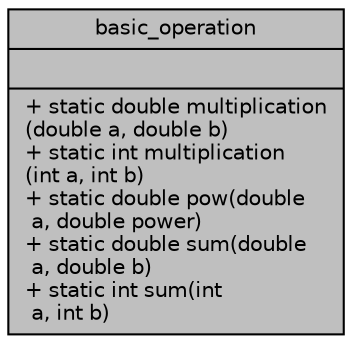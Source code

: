 digraph "basic_operation"
{
 // LATEX_PDF_SIZE
  edge [fontname="Helvetica",fontsize="10",labelfontname="Helvetica",labelfontsize="10"];
  node [fontname="Helvetica",fontsize="10",shape=record];
  Node1 [label="{basic_operation\n||+ static double multiplication\l(double a, double b)\l+ static int multiplication\l(int a, int b)\l+ static double pow(double\l a, double power)\l+ static double sum(double\l a, double b)\l+ static int sum(int\l a, int b)\l}",height=0.2,width=0.4,color="black", fillcolor="grey75", style="filled", fontcolor="black",tooltip=" "];
}
